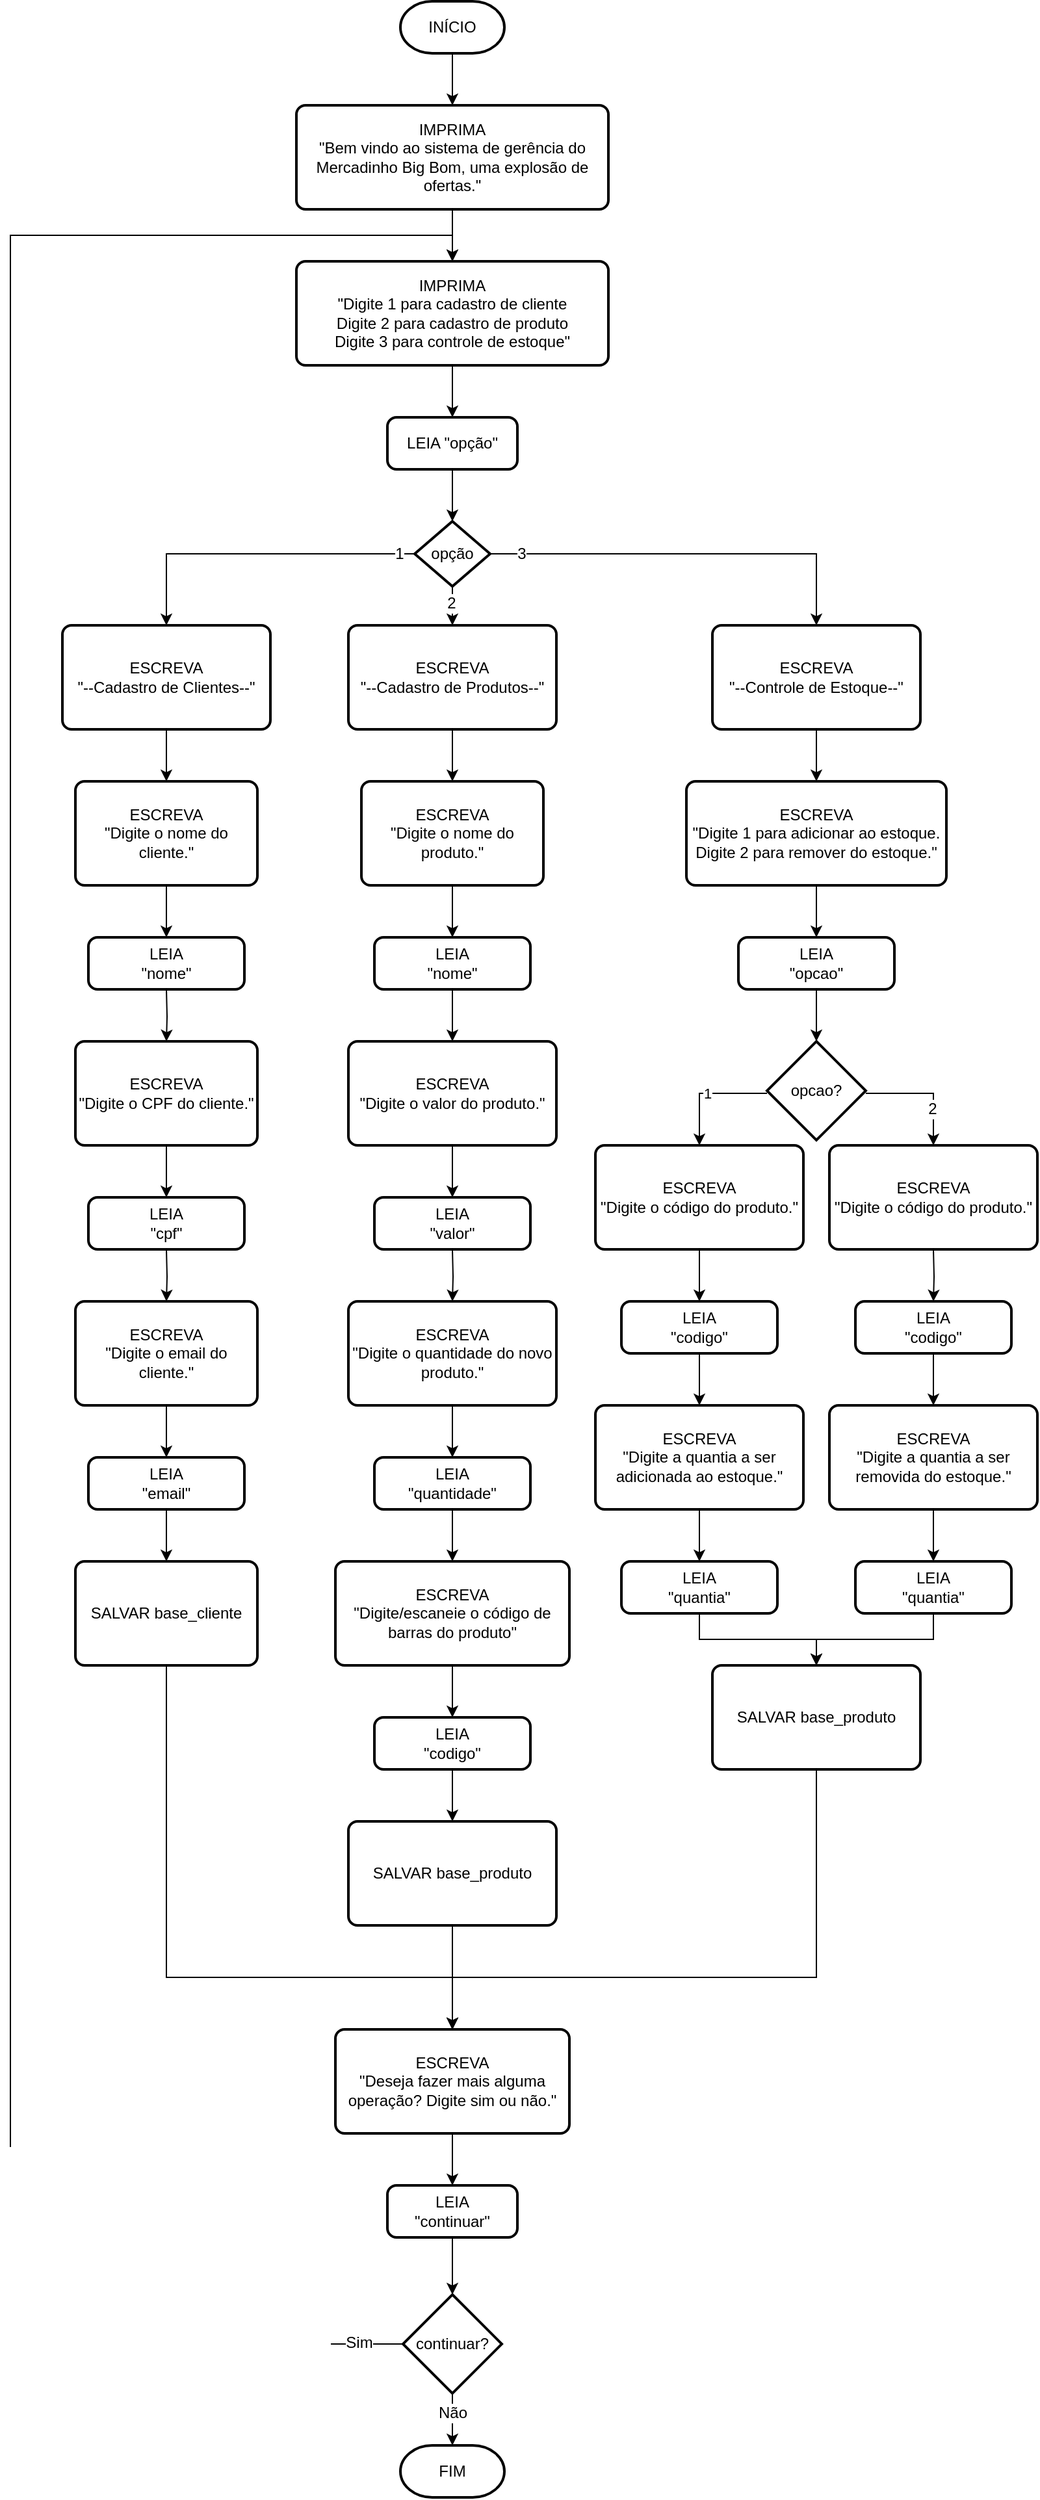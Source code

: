 <mxfile version="12.9.6" type="github"><diagram id="C5RBs43oDa-KdzZeNtuy" name="Page-1"><mxGraphModel dx="2031" dy="1151" grid="1" gridSize="10" guides="1" tooltips="1" connect="1" arrows="1" fold="1" page="1" pageScale="1" pageWidth="827" pageHeight="1169" background="#ffffff" math="0" shadow="0"><root><mxCell id="WIyWlLk6GJQsqaUBKTNV-0"/><mxCell id="WIyWlLk6GJQsqaUBKTNV-1" parent="WIyWlLk6GJQsqaUBKTNV-0"/><mxCell id="BVoDwXo_lcOtMgnXCkZF-5" style="edgeStyle=orthogonalEdgeStyle;rounded=0;orthogonalLoop=1;jettySize=auto;html=1;entryX=0.5;entryY=0;entryDx=0;entryDy=0;" edge="1" parent="WIyWlLk6GJQsqaUBKTNV-1" source="BVoDwXo_lcOtMgnXCkZF-3" target="BVoDwXo_lcOtMgnXCkZF-4"><mxGeometry relative="1" as="geometry"/></mxCell><mxCell id="BVoDwXo_lcOtMgnXCkZF-3" value="INÍCIO" style="strokeWidth=2;html=1;shape=mxgraph.flowchart.terminator;whiteSpace=wrap;" vertex="1" parent="WIyWlLk6GJQsqaUBKTNV-1"><mxGeometry x="320" y="1" width="80" height="40" as="geometry"/></mxCell><mxCell id="BVoDwXo_lcOtMgnXCkZF-7" style="edgeStyle=orthogonalEdgeStyle;rounded=0;orthogonalLoop=1;jettySize=auto;html=1;" edge="1" parent="WIyWlLk6GJQsqaUBKTNV-1" source="BVoDwXo_lcOtMgnXCkZF-4" target="BVoDwXo_lcOtMgnXCkZF-6"><mxGeometry relative="1" as="geometry"/></mxCell><mxCell id="BVoDwXo_lcOtMgnXCkZF-4" value="IMPRIMA&lt;br&gt;&quot;Bem vindo ao sistema de gerência do Mercadinho Big Bom, uma explosão de ofertas.&quot;&lt;br&gt;" style="rounded=1;whiteSpace=wrap;html=1;absoluteArcSize=1;arcSize=14;strokeWidth=2;" vertex="1" parent="WIyWlLk6GJQsqaUBKTNV-1"><mxGeometry x="240" y="81" width="240" height="80" as="geometry"/></mxCell><mxCell id="BVoDwXo_lcOtMgnXCkZF-12" style="edgeStyle=orthogonalEdgeStyle;rounded=0;orthogonalLoop=1;jettySize=auto;html=1;entryX=0.5;entryY=0;entryDx=0;entryDy=0;" edge="1" parent="WIyWlLk6GJQsqaUBKTNV-1" source="BVoDwXo_lcOtMgnXCkZF-6" target="BVoDwXo_lcOtMgnXCkZF-9"><mxGeometry relative="1" as="geometry"/></mxCell><mxCell id="BVoDwXo_lcOtMgnXCkZF-6" value="IMPRIMA&lt;br&gt;&quot;Digite 1 para cadastro de cliente&lt;br&gt;Digite 2 para cadastro de produto&lt;br&gt;Digite 3 para controle de estoque&quot;" style="rounded=1;whiteSpace=wrap;html=1;absoluteArcSize=1;arcSize=14;strokeWidth=2;" vertex="1" parent="WIyWlLk6GJQsqaUBKTNV-1"><mxGeometry x="240" y="201" width="240" height="80" as="geometry"/></mxCell><mxCell id="BVoDwXo_lcOtMgnXCkZF-13" style="edgeStyle=orthogonalEdgeStyle;rounded=0;orthogonalLoop=1;jettySize=auto;html=1;" edge="1" parent="WIyWlLk6GJQsqaUBKTNV-1" source="BVoDwXo_lcOtMgnXCkZF-9" target="BVoDwXo_lcOtMgnXCkZF-11"><mxGeometry relative="1" as="geometry"/></mxCell><mxCell id="BVoDwXo_lcOtMgnXCkZF-9" value="LEIA &quot;opção&quot;" style="rounded=1;whiteSpace=wrap;html=1;absoluteArcSize=1;arcSize=14;strokeWidth=2;" vertex="1" parent="WIyWlLk6GJQsqaUBKTNV-1"><mxGeometry x="310" y="321" width="100" height="40" as="geometry"/></mxCell><mxCell id="BVoDwXo_lcOtMgnXCkZF-18" style="edgeStyle=orthogonalEdgeStyle;rounded=0;orthogonalLoop=1;jettySize=auto;html=1;entryX=0.5;entryY=0;entryDx=0;entryDy=0;" edge="1" parent="WIyWlLk6GJQsqaUBKTNV-1" source="BVoDwXo_lcOtMgnXCkZF-11" target="BVoDwXo_lcOtMgnXCkZF-16"><mxGeometry relative="1" as="geometry"/></mxCell><mxCell id="BVoDwXo_lcOtMgnXCkZF-19" style="edgeStyle=orthogonalEdgeStyle;rounded=0;orthogonalLoop=1;jettySize=auto;html=1;entryX=0.5;entryY=0;entryDx=0;entryDy=0;" edge="1" parent="WIyWlLk6GJQsqaUBKTNV-1" source="BVoDwXo_lcOtMgnXCkZF-11" target="BVoDwXo_lcOtMgnXCkZF-15"><mxGeometry relative="1" as="geometry"><Array as="points"><mxPoint x="140" y="426"/></Array></mxGeometry></mxCell><mxCell id="BVoDwXo_lcOtMgnXCkZF-20" style="edgeStyle=orthogonalEdgeStyle;rounded=0;orthogonalLoop=1;jettySize=auto;html=1;entryX=0.5;entryY=0;entryDx=0;entryDy=0;" edge="1" parent="WIyWlLk6GJQsqaUBKTNV-1" source="BVoDwXo_lcOtMgnXCkZF-11" target="BVoDwXo_lcOtMgnXCkZF-17"><mxGeometry relative="1" as="geometry"/></mxCell><mxCell id="BVoDwXo_lcOtMgnXCkZF-23" value="3" style="text;html=1;align=center;verticalAlign=middle;resizable=0;points=[];labelBackgroundColor=#ffffff;" vertex="1" connectable="0" parent="BVoDwXo_lcOtMgnXCkZF-20"><mxGeometry x="-0.577" relative="1" as="geometry"><mxPoint x="-41" as="offset"/></mxGeometry></mxCell><mxCell id="BVoDwXo_lcOtMgnXCkZF-11" value="opção" style="strokeWidth=2;html=1;shape=mxgraph.flowchart.decision;whiteSpace=wrap;" vertex="1" parent="WIyWlLk6GJQsqaUBKTNV-1"><mxGeometry x="331" y="401" width="58" height="50" as="geometry"/></mxCell><mxCell id="BVoDwXo_lcOtMgnXCkZF-27" style="edgeStyle=orthogonalEdgeStyle;rounded=0;orthogonalLoop=1;jettySize=auto;html=1;entryX=0.5;entryY=0;entryDx=0;entryDy=0;" edge="1" parent="WIyWlLk6GJQsqaUBKTNV-1" source="BVoDwXo_lcOtMgnXCkZF-15" target="BVoDwXo_lcOtMgnXCkZF-26"><mxGeometry relative="1" as="geometry"/></mxCell><mxCell id="BVoDwXo_lcOtMgnXCkZF-15" value="ESCREVA&lt;br&gt;&quot;--Cadastro de Clientes--&quot;" style="rounded=1;whiteSpace=wrap;html=1;absoluteArcSize=1;arcSize=14;strokeWidth=2;" vertex="1" parent="WIyWlLk6GJQsqaUBKTNV-1"><mxGeometry x="60" y="481" width="160" height="80" as="geometry"/></mxCell><mxCell id="BVoDwXo_lcOtMgnXCkZF-61" style="edgeStyle=orthogonalEdgeStyle;rounded=0;orthogonalLoop=1;jettySize=auto;html=1;" edge="1" parent="WIyWlLk6GJQsqaUBKTNV-1" source="BVoDwXo_lcOtMgnXCkZF-16" target="BVoDwXo_lcOtMgnXCkZF-60"><mxGeometry relative="1" as="geometry"/></mxCell><mxCell id="BVoDwXo_lcOtMgnXCkZF-16" value="ESCREVA&lt;br&gt;&quot;--Cadastro de Produtos--&quot;" style="rounded=1;whiteSpace=wrap;html=1;absoluteArcSize=1;arcSize=14;strokeWidth=2;" vertex="1" parent="WIyWlLk6GJQsqaUBKTNV-1"><mxGeometry x="280" y="481" width="160" height="80" as="geometry"/></mxCell><mxCell id="BVoDwXo_lcOtMgnXCkZF-83" style="edgeStyle=orthogonalEdgeStyle;rounded=0;orthogonalLoop=1;jettySize=auto;html=1;entryX=0.5;entryY=0;entryDx=0;entryDy=0;" edge="1" parent="WIyWlLk6GJQsqaUBKTNV-1" source="BVoDwXo_lcOtMgnXCkZF-17" target="BVoDwXo_lcOtMgnXCkZF-82"><mxGeometry relative="1" as="geometry"/></mxCell><mxCell id="BVoDwXo_lcOtMgnXCkZF-17" value="ESCREVA&lt;br&gt;&quot;--Controle de Estoque--&quot;" style="rounded=1;whiteSpace=wrap;html=1;absoluteArcSize=1;arcSize=14;strokeWidth=2;" vertex="1" parent="WIyWlLk6GJQsqaUBKTNV-1"><mxGeometry x="560" y="481" width="160" height="80" as="geometry"/></mxCell><mxCell id="BVoDwXo_lcOtMgnXCkZF-24" value="2" style="text;html=1;align=center;verticalAlign=middle;resizable=0;points=[];labelBackgroundColor=#ffffff;" vertex="1" connectable="0" parent="WIyWlLk6GJQsqaUBKTNV-1"><mxGeometry x="451.5" y="441" as="geometry"><mxPoint x="-92.41" y="23" as="offset"/></mxGeometry></mxCell><mxCell id="BVoDwXo_lcOtMgnXCkZF-25" value="1" style="text;html=1;align=center;verticalAlign=middle;resizable=0;points=[];labelBackgroundColor=#ffffff;" vertex="1" connectable="0" parent="WIyWlLk6GJQsqaUBKTNV-1"><mxGeometry x="360" y="426" as="geometry"><mxPoint x="-41" as="offset"/></mxGeometry></mxCell><mxCell id="BVoDwXo_lcOtMgnXCkZF-29" style="edgeStyle=orthogonalEdgeStyle;rounded=0;orthogonalLoop=1;jettySize=auto;html=1;entryX=0.5;entryY=0;entryDx=0;entryDy=0;" edge="1" parent="WIyWlLk6GJQsqaUBKTNV-1" source="BVoDwXo_lcOtMgnXCkZF-26" target="BVoDwXo_lcOtMgnXCkZF-28"><mxGeometry relative="1" as="geometry"/></mxCell><mxCell id="BVoDwXo_lcOtMgnXCkZF-26" value="ESCREVA&lt;br&gt;&quot;Digite o nome do cliente.&quot;" style="rounded=1;whiteSpace=wrap;html=1;absoluteArcSize=1;arcSize=14;strokeWidth=2;" vertex="1" parent="WIyWlLk6GJQsqaUBKTNV-1"><mxGeometry x="70" y="601" width="140" height="80" as="geometry"/></mxCell><mxCell id="BVoDwXo_lcOtMgnXCkZF-28" value="LEIA&lt;br&gt;&quot;nome&quot;" style="rounded=1;whiteSpace=wrap;html=1;absoluteArcSize=1;arcSize=14;strokeWidth=2;" vertex="1" parent="WIyWlLk6GJQsqaUBKTNV-1"><mxGeometry x="80" y="721" width="120" height="40" as="geometry"/></mxCell><mxCell id="BVoDwXo_lcOtMgnXCkZF-37" style="edgeStyle=orthogonalEdgeStyle;rounded=0;orthogonalLoop=1;jettySize=auto;html=1;entryX=0.5;entryY=0;entryDx=0;entryDy=0;" edge="1" parent="WIyWlLk6GJQsqaUBKTNV-1" target="BVoDwXo_lcOtMgnXCkZF-39"><mxGeometry relative="1" as="geometry"><mxPoint x="140" y="761" as="sourcePoint"/></mxGeometry></mxCell><mxCell id="BVoDwXo_lcOtMgnXCkZF-38" style="edgeStyle=orthogonalEdgeStyle;rounded=0;orthogonalLoop=1;jettySize=auto;html=1;entryX=0.5;entryY=0;entryDx=0;entryDy=0;" edge="1" parent="WIyWlLk6GJQsqaUBKTNV-1" source="BVoDwXo_lcOtMgnXCkZF-39" target="BVoDwXo_lcOtMgnXCkZF-40"><mxGeometry relative="1" as="geometry"/></mxCell><mxCell id="BVoDwXo_lcOtMgnXCkZF-39" value="ESCREVA&lt;br&gt;&quot;Digite o CPF do cliente.&quot;" style="rounded=1;whiteSpace=wrap;html=1;absoluteArcSize=1;arcSize=14;strokeWidth=2;" vertex="1" parent="WIyWlLk6GJQsqaUBKTNV-1"><mxGeometry x="70" y="801" width="140" height="80" as="geometry"/></mxCell><mxCell id="BVoDwXo_lcOtMgnXCkZF-40" value="LEIA&lt;br&gt;&quot;cpf&quot;" style="rounded=1;whiteSpace=wrap;html=1;absoluteArcSize=1;arcSize=14;strokeWidth=2;" vertex="1" parent="WIyWlLk6GJQsqaUBKTNV-1"><mxGeometry x="80" y="921" width="120" height="40" as="geometry"/></mxCell><mxCell id="BVoDwXo_lcOtMgnXCkZF-41" style="edgeStyle=orthogonalEdgeStyle;rounded=0;orthogonalLoop=1;jettySize=auto;html=1;entryX=0.5;entryY=0;entryDx=0;entryDy=0;" edge="1" parent="WIyWlLk6GJQsqaUBKTNV-1" target="BVoDwXo_lcOtMgnXCkZF-43"><mxGeometry relative="1" as="geometry"><mxPoint x="140" y="961" as="sourcePoint"/></mxGeometry></mxCell><mxCell id="BVoDwXo_lcOtMgnXCkZF-42" style="edgeStyle=orthogonalEdgeStyle;rounded=0;orthogonalLoop=1;jettySize=auto;html=1;entryX=0.5;entryY=0;entryDx=0;entryDy=0;" edge="1" parent="WIyWlLk6GJQsqaUBKTNV-1" source="BVoDwXo_lcOtMgnXCkZF-43" target="BVoDwXo_lcOtMgnXCkZF-44"><mxGeometry relative="1" as="geometry"/></mxCell><mxCell id="BVoDwXo_lcOtMgnXCkZF-43" value="ESCREVA&lt;br&gt;&quot;Digite o email do cliente.&quot;" style="rounded=1;whiteSpace=wrap;html=1;absoluteArcSize=1;arcSize=14;strokeWidth=2;" vertex="1" parent="WIyWlLk6GJQsqaUBKTNV-1"><mxGeometry x="70" y="1001" width="140" height="80" as="geometry"/></mxCell><mxCell id="BVoDwXo_lcOtMgnXCkZF-58" style="edgeStyle=orthogonalEdgeStyle;rounded=0;orthogonalLoop=1;jettySize=auto;html=1;entryX=0.5;entryY=0;entryDx=0;entryDy=0;exitX=0.5;exitY=1;exitDx=0;exitDy=0;" edge="1" parent="WIyWlLk6GJQsqaUBKTNV-1" source="BVoDwXo_lcOtMgnXCkZF-116" target="BVoDwXo_lcOtMgnXCkZF-47"><mxGeometry relative="1" as="geometry"><mxPoint x="140" y="1371" as="sourcePoint"/><Array as="points"><mxPoint x="140" y="1521"/><mxPoint x="360" y="1521"/></Array></mxGeometry></mxCell><mxCell id="BVoDwXo_lcOtMgnXCkZF-117" style="edgeStyle=orthogonalEdgeStyle;rounded=0;orthogonalLoop=1;jettySize=auto;html=1;entryX=0.5;entryY=0;entryDx=0;entryDy=0;" edge="1" parent="WIyWlLk6GJQsqaUBKTNV-1" source="BVoDwXo_lcOtMgnXCkZF-44" target="BVoDwXo_lcOtMgnXCkZF-116"><mxGeometry relative="1" as="geometry"/></mxCell><mxCell id="BVoDwXo_lcOtMgnXCkZF-44" value="LEIA&lt;br&gt;&quot;email&quot;" style="rounded=1;whiteSpace=wrap;html=1;absoluteArcSize=1;arcSize=14;strokeWidth=2;" vertex="1" parent="WIyWlLk6GJQsqaUBKTNV-1"><mxGeometry x="80" y="1121" width="120" height="40" as="geometry"/></mxCell><mxCell id="BVoDwXo_lcOtMgnXCkZF-50" style="edgeStyle=orthogonalEdgeStyle;rounded=0;orthogonalLoop=1;jettySize=auto;html=1;entryX=0.5;entryY=0;entryDx=0;entryDy=0;" edge="1" parent="WIyWlLk6GJQsqaUBKTNV-1" source="BVoDwXo_lcOtMgnXCkZF-47" target="BVoDwXo_lcOtMgnXCkZF-49"><mxGeometry relative="1" as="geometry"/></mxCell><mxCell id="BVoDwXo_lcOtMgnXCkZF-47" value="ESCREVA&lt;br&gt;&quot;Deseja fazer mais alguma operação? Digite sim ou não.&quot;" style="rounded=1;whiteSpace=wrap;html=1;absoluteArcSize=1;arcSize=14;strokeWidth=2;" vertex="1" parent="WIyWlLk6GJQsqaUBKTNV-1"><mxGeometry x="270" y="1561" width="180" height="80" as="geometry"/></mxCell><mxCell id="BVoDwXo_lcOtMgnXCkZF-52" style="edgeStyle=orthogonalEdgeStyle;rounded=0;orthogonalLoop=1;jettySize=auto;html=1;" edge="1" parent="WIyWlLk6GJQsqaUBKTNV-1" source="BVoDwXo_lcOtMgnXCkZF-49" target="BVoDwXo_lcOtMgnXCkZF-51"><mxGeometry relative="1" as="geometry"/></mxCell><mxCell id="BVoDwXo_lcOtMgnXCkZF-49" value="LEIA&lt;br&gt;&quot;continuar&quot;" style="rounded=1;whiteSpace=wrap;html=1;absoluteArcSize=1;arcSize=14;strokeWidth=2;" vertex="1" parent="WIyWlLk6GJQsqaUBKTNV-1"><mxGeometry x="310" y="1681" width="100" height="40" as="geometry"/></mxCell><mxCell id="BVoDwXo_lcOtMgnXCkZF-54" style="edgeStyle=orthogonalEdgeStyle;rounded=0;orthogonalLoop=1;jettySize=auto;html=1;entryX=0.5;entryY=0;entryDx=0;entryDy=0;entryPerimeter=0;" edge="1" parent="WIyWlLk6GJQsqaUBKTNV-1" source="BVoDwXo_lcOtMgnXCkZF-51" target="BVoDwXo_lcOtMgnXCkZF-53"><mxGeometry relative="1" as="geometry"/></mxCell><mxCell id="BVoDwXo_lcOtMgnXCkZF-55" value="Não" style="text;html=1;align=center;verticalAlign=middle;resizable=0;points=[];labelBackgroundColor=#ffffff;" vertex="1" connectable="0" parent="BVoDwXo_lcOtMgnXCkZF-54"><mxGeometry x="-0.26" y="2" relative="1" as="geometry"><mxPoint x="-2" as="offset"/></mxGeometry></mxCell><mxCell id="BVoDwXo_lcOtMgnXCkZF-56" style="edgeStyle=orthogonalEdgeStyle;rounded=0;orthogonalLoop=1;jettySize=auto;html=1;entryX=0.5;entryY=0;entryDx=0;entryDy=0;" edge="1" parent="WIyWlLk6GJQsqaUBKTNV-1" source="BVoDwXo_lcOtMgnXCkZF-51" target="BVoDwXo_lcOtMgnXCkZF-6"><mxGeometry relative="1" as="geometry"><Array as="points"><mxPoint x="20" y="1803"/><mxPoint x="20" y="181"/><mxPoint x="360" y="181"/></Array></mxGeometry></mxCell><mxCell id="BVoDwXo_lcOtMgnXCkZF-57" value="Sim" style="text;html=1;align=center;verticalAlign=middle;resizable=0;points=[];labelBackgroundColor=#ffffff;" vertex="1" connectable="0" parent="BVoDwXo_lcOtMgnXCkZF-56"><mxGeometry x="-0.97" y="-1" relative="1" as="geometry"><mxPoint as="offset"/></mxGeometry></mxCell><mxCell id="BVoDwXo_lcOtMgnXCkZF-51" value="continuar?" style="strokeWidth=2;html=1;shape=mxgraph.flowchart.decision;whiteSpace=wrap;" vertex="1" parent="WIyWlLk6GJQsqaUBKTNV-1"><mxGeometry x="322" y="1765" width="76" height="76" as="geometry"/></mxCell><mxCell id="BVoDwXo_lcOtMgnXCkZF-53" value="FIM" style="strokeWidth=2;html=1;shape=mxgraph.flowchart.terminator;whiteSpace=wrap;" vertex="1" parent="WIyWlLk6GJQsqaUBKTNV-1"><mxGeometry x="320" y="1881" width="80" height="40" as="geometry"/></mxCell><mxCell id="BVoDwXo_lcOtMgnXCkZF-63" style="edgeStyle=orthogonalEdgeStyle;rounded=0;orthogonalLoop=1;jettySize=auto;html=1;entryX=0.5;entryY=0;entryDx=0;entryDy=0;" edge="1" parent="WIyWlLk6GJQsqaUBKTNV-1" source="BVoDwXo_lcOtMgnXCkZF-60" target="BVoDwXo_lcOtMgnXCkZF-62"><mxGeometry relative="1" as="geometry"/></mxCell><mxCell id="BVoDwXo_lcOtMgnXCkZF-60" value="ESCREVA&lt;br&gt;&quot;Digite o nome do produto.&quot;" style="rounded=1;whiteSpace=wrap;html=1;absoluteArcSize=1;arcSize=14;strokeWidth=2;" vertex="1" parent="WIyWlLk6GJQsqaUBKTNV-1"><mxGeometry x="290" y="601" width="140" height="80" as="geometry"/></mxCell><mxCell id="BVoDwXo_lcOtMgnXCkZF-67" style="edgeStyle=orthogonalEdgeStyle;rounded=0;orthogonalLoop=1;jettySize=auto;html=1;entryX=0.5;entryY=0;entryDx=0;entryDy=0;" edge="1" parent="WIyWlLk6GJQsqaUBKTNV-1" source="BVoDwXo_lcOtMgnXCkZF-62" target="BVoDwXo_lcOtMgnXCkZF-65"><mxGeometry relative="1" as="geometry"/></mxCell><mxCell id="BVoDwXo_lcOtMgnXCkZF-62" value="LEIA&lt;br&gt;&quot;nome&quot;" style="rounded=1;whiteSpace=wrap;html=1;absoluteArcSize=1;arcSize=14;strokeWidth=2;" vertex="1" parent="WIyWlLk6GJQsqaUBKTNV-1"><mxGeometry x="300" y="721" width="120" height="40" as="geometry"/></mxCell><mxCell id="BVoDwXo_lcOtMgnXCkZF-64" style="edgeStyle=orthogonalEdgeStyle;rounded=0;orthogonalLoop=1;jettySize=auto;html=1;entryX=0.5;entryY=0;entryDx=0;entryDy=0;" edge="1" parent="WIyWlLk6GJQsqaUBKTNV-1" source="BVoDwXo_lcOtMgnXCkZF-65" target="BVoDwXo_lcOtMgnXCkZF-66"><mxGeometry relative="1" as="geometry"/></mxCell><mxCell id="BVoDwXo_lcOtMgnXCkZF-65" value="ESCREVA&lt;br&gt;&quot;Digite o valor do produto.&quot;" style="rounded=1;whiteSpace=wrap;html=1;absoluteArcSize=1;arcSize=14;strokeWidth=2;" vertex="1" parent="WIyWlLk6GJQsqaUBKTNV-1"><mxGeometry x="280" y="801" width="160" height="80" as="geometry"/></mxCell><mxCell id="BVoDwXo_lcOtMgnXCkZF-66" value="LEIA&lt;br&gt;&quot;valor&quot;" style="rounded=1;whiteSpace=wrap;html=1;absoluteArcSize=1;arcSize=14;strokeWidth=2;" vertex="1" parent="WIyWlLk6GJQsqaUBKTNV-1"><mxGeometry x="300" y="921" width="120" height="40" as="geometry"/></mxCell><mxCell id="BVoDwXo_lcOtMgnXCkZF-68" style="edgeStyle=orthogonalEdgeStyle;rounded=0;orthogonalLoop=1;jettySize=auto;html=1;entryX=0.5;entryY=0;entryDx=0;entryDy=0;" edge="1" parent="WIyWlLk6GJQsqaUBKTNV-1" target="BVoDwXo_lcOtMgnXCkZF-70"><mxGeometry relative="1" as="geometry"><mxPoint x="360" y="961" as="sourcePoint"/></mxGeometry></mxCell><mxCell id="BVoDwXo_lcOtMgnXCkZF-69" style="edgeStyle=orthogonalEdgeStyle;rounded=0;orthogonalLoop=1;jettySize=auto;html=1;entryX=0.5;entryY=0;entryDx=0;entryDy=0;" edge="1" parent="WIyWlLk6GJQsqaUBKTNV-1" source="BVoDwXo_lcOtMgnXCkZF-70" target="BVoDwXo_lcOtMgnXCkZF-71"><mxGeometry relative="1" as="geometry"/></mxCell><mxCell id="BVoDwXo_lcOtMgnXCkZF-70" value="ESCREVA&lt;br&gt;&quot;Digite o quantidade do novo produto.&quot;" style="rounded=1;whiteSpace=wrap;html=1;absoluteArcSize=1;arcSize=14;strokeWidth=2;" vertex="1" parent="WIyWlLk6GJQsqaUBKTNV-1"><mxGeometry x="280" y="1001" width="160" height="80" as="geometry"/></mxCell><mxCell id="BVoDwXo_lcOtMgnXCkZF-75" style="edgeStyle=orthogonalEdgeStyle;rounded=0;orthogonalLoop=1;jettySize=auto;html=1;" edge="1" parent="WIyWlLk6GJQsqaUBKTNV-1" source="BVoDwXo_lcOtMgnXCkZF-71" target="BVoDwXo_lcOtMgnXCkZF-74"><mxGeometry relative="1" as="geometry"/></mxCell><mxCell id="BVoDwXo_lcOtMgnXCkZF-71" value="LEIA&lt;br&gt;&quot;quantidade&quot;" style="rounded=1;whiteSpace=wrap;html=1;absoluteArcSize=1;arcSize=14;strokeWidth=2;" vertex="1" parent="WIyWlLk6GJQsqaUBKTNV-1"><mxGeometry x="300" y="1121" width="120" height="40" as="geometry"/></mxCell><mxCell id="BVoDwXo_lcOtMgnXCkZF-79" style="edgeStyle=orthogonalEdgeStyle;rounded=0;orthogonalLoop=1;jettySize=auto;html=1;entryX=0.5;entryY=0;entryDx=0;entryDy=0;" edge="1" parent="WIyWlLk6GJQsqaUBKTNV-1" source="BVoDwXo_lcOtMgnXCkZF-74"><mxGeometry relative="1" as="geometry"><mxPoint x="360" y="1321" as="targetPoint"/></mxGeometry></mxCell><mxCell id="BVoDwXo_lcOtMgnXCkZF-74" value="ESCREVA&lt;br&gt;&quot;Digite/escaneie o código de barras do produto&quot;" style="rounded=1;whiteSpace=wrap;html=1;absoluteArcSize=1;arcSize=14;strokeWidth=2;" vertex="1" parent="WIyWlLk6GJQsqaUBKTNV-1"><mxGeometry x="270" y="1201" width="180" height="80" as="geometry"/></mxCell><mxCell id="BVoDwXo_lcOtMgnXCkZF-119" style="edgeStyle=orthogonalEdgeStyle;rounded=0;orthogonalLoop=1;jettySize=auto;html=1;entryX=0.5;entryY=0;entryDx=0;entryDy=0;" edge="1" parent="WIyWlLk6GJQsqaUBKTNV-1" source="BVoDwXo_lcOtMgnXCkZF-76" target="BVoDwXo_lcOtMgnXCkZF-118"><mxGeometry relative="1" as="geometry"/></mxCell><mxCell id="BVoDwXo_lcOtMgnXCkZF-76" value="LEIA&lt;br&gt;&quot;codigo&quot;" style="rounded=1;whiteSpace=wrap;html=1;absoluteArcSize=1;arcSize=14;strokeWidth=2;" vertex="1" parent="WIyWlLk6GJQsqaUBKTNV-1"><mxGeometry x="300" y="1321" width="120" height="40" as="geometry"/></mxCell><mxCell id="BVoDwXo_lcOtMgnXCkZF-85" style="edgeStyle=orthogonalEdgeStyle;rounded=0;orthogonalLoop=1;jettySize=auto;html=1;" edge="1" parent="WIyWlLk6GJQsqaUBKTNV-1" source="BVoDwXo_lcOtMgnXCkZF-82" target="BVoDwXo_lcOtMgnXCkZF-84"><mxGeometry relative="1" as="geometry"/></mxCell><mxCell id="BVoDwXo_lcOtMgnXCkZF-82" value="ESCREVA&lt;br&gt;&quot;Digite 1 para adicionar ao estoque.&lt;br&gt;Digite 2 para remover do estoque.&quot;" style="rounded=1;whiteSpace=wrap;html=1;absoluteArcSize=1;arcSize=14;strokeWidth=2;" vertex="1" parent="WIyWlLk6GJQsqaUBKTNV-1"><mxGeometry x="540" y="601" width="200" height="80" as="geometry"/></mxCell><mxCell id="BVoDwXo_lcOtMgnXCkZF-89" style="edgeStyle=orthogonalEdgeStyle;rounded=0;orthogonalLoop=1;jettySize=auto;html=1;entryX=0.5;entryY=0;entryDx=0;entryDy=0;entryPerimeter=0;" edge="1" parent="WIyWlLk6GJQsqaUBKTNV-1" source="BVoDwXo_lcOtMgnXCkZF-84" target="BVoDwXo_lcOtMgnXCkZF-88"><mxGeometry relative="1" as="geometry"/></mxCell><mxCell id="BVoDwXo_lcOtMgnXCkZF-84" value="LEIA&lt;br&gt;&quot;opcao&quot;" style="rounded=1;whiteSpace=wrap;html=1;absoluteArcSize=1;arcSize=14;strokeWidth=2;" vertex="1" parent="WIyWlLk6GJQsqaUBKTNV-1"><mxGeometry x="580" y="721" width="120" height="40" as="geometry"/></mxCell><mxCell id="BVoDwXo_lcOtMgnXCkZF-91" value="1" style="edgeStyle=orthogonalEdgeStyle;rounded=0;orthogonalLoop=1;jettySize=auto;html=1;entryX=0.5;entryY=0;entryDx=0;entryDy=0;" edge="1" parent="WIyWlLk6GJQsqaUBKTNV-1" source="BVoDwXo_lcOtMgnXCkZF-88" target="BVoDwXo_lcOtMgnXCkZF-90"><mxGeometry relative="1" as="geometry"><Array as="points"><mxPoint x="550" y="841"/></Array></mxGeometry></mxCell><mxCell id="BVoDwXo_lcOtMgnXCkZF-93" style="edgeStyle=orthogonalEdgeStyle;rounded=0;orthogonalLoop=1;jettySize=auto;html=1;entryX=0.5;entryY=0;entryDx=0;entryDy=0;" edge="1" parent="WIyWlLk6GJQsqaUBKTNV-1" source="BVoDwXo_lcOtMgnXCkZF-88" target="BVoDwXo_lcOtMgnXCkZF-92"><mxGeometry relative="1" as="geometry"><Array as="points"><mxPoint x="640" y="841"/><mxPoint x="720" y="841"/></Array></mxGeometry></mxCell><mxCell id="BVoDwXo_lcOtMgnXCkZF-94" value="2" style="text;html=1;align=center;verticalAlign=middle;resizable=0;points=[];labelBackgroundColor=#ffffff;" vertex="1" connectable="0" parent="BVoDwXo_lcOtMgnXCkZF-93"><mxGeometry x="0.38" y="-1" relative="1" as="geometry"><mxPoint as="offset"/></mxGeometry></mxCell><mxCell id="BVoDwXo_lcOtMgnXCkZF-88" value="opcao?" style="strokeWidth=2;html=1;shape=mxgraph.flowchart.decision;whiteSpace=wrap;" vertex="1" parent="WIyWlLk6GJQsqaUBKTNV-1"><mxGeometry x="602" y="801" width="76" height="76" as="geometry"/></mxCell><mxCell id="BVoDwXo_lcOtMgnXCkZF-98" style="edgeStyle=orthogonalEdgeStyle;rounded=0;orthogonalLoop=1;jettySize=auto;html=1;entryX=0.5;entryY=0;entryDx=0;entryDy=0;" edge="1" parent="WIyWlLk6GJQsqaUBKTNV-1" source="BVoDwXo_lcOtMgnXCkZF-90" target="BVoDwXo_lcOtMgnXCkZF-97"><mxGeometry relative="1" as="geometry"/></mxCell><mxCell id="BVoDwXo_lcOtMgnXCkZF-90" value="ESCREVA&lt;br&gt;&quot;Digite o código do produto.&quot;" style="rounded=1;whiteSpace=wrap;html=1;absoluteArcSize=1;arcSize=14;strokeWidth=2;" vertex="1" parent="WIyWlLk6GJQsqaUBKTNV-1"><mxGeometry x="470" y="881" width="160" height="80" as="geometry"/></mxCell><mxCell id="BVoDwXo_lcOtMgnXCkZF-92" value="ESCREVA&lt;br&gt;&quot;Digite o código do produto.&quot;" style="rounded=1;whiteSpace=wrap;html=1;absoluteArcSize=1;arcSize=14;strokeWidth=2;" vertex="1" parent="WIyWlLk6GJQsqaUBKTNV-1"><mxGeometry x="650" y="881" width="160" height="80" as="geometry"/></mxCell><mxCell id="BVoDwXo_lcOtMgnXCkZF-104" style="edgeStyle=orthogonalEdgeStyle;rounded=0;orthogonalLoop=1;jettySize=auto;html=1;" edge="1" parent="WIyWlLk6GJQsqaUBKTNV-1" source="BVoDwXo_lcOtMgnXCkZF-97" target="BVoDwXo_lcOtMgnXCkZF-103"><mxGeometry relative="1" as="geometry"/></mxCell><mxCell id="BVoDwXo_lcOtMgnXCkZF-97" value="LEIA&lt;br&gt;&quot;codigo&quot;" style="rounded=1;whiteSpace=wrap;html=1;absoluteArcSize=1;arcSize=14;strokeWidth=2;" vertex="1" parent="WIyWlLk6GJQsqaUBKTNV-1"><mxGeometry x="490" y="1001" width="120" height="40" as="geometry"/></mxCell><mxCell id="BVoDwXo_lcOtMgnXCkZF-101" style="edgeStyle=orthogonalEdgeStyle;rounded=0;orthogonalLoop=1;jettySize=auto;html=1;entryX=0.5;entryY=0;entryDx=0;entryDy=0;" edge="1" parent="WIyWlLk6GJQsqaUBKTNV-1" target="BVoDwXo_lcOtMgnXCkZF-102"><mxGeometry relative="1" as="geometry"><mxPoint x="730" y="961" as="sourcePoint"/></mxGeometry></mxCell><mxCell id="BVoDwXo_lcOtMgnXCkZF-106" style="edgeStyle=orthogonalEdgeStyle;rounded=0;orthogonalLoop=1;jettySize=auto;html=1;entryX=0.5;entryY=0;entryDx=0;entryDy=0;" edge="1" parent="WIyWlLk6GJQsqaUBKTNV-1" source="BVoDwXo_lcOtMgnXCkZF-102" target="BVoDwXo_lcOtMgnXCkZF-105"><mxGeometry relative="1" as="geometry"/></mxCell><mxCell id="BVoDwXo_lcOtMgnXCkZF-102" value="LEIA&lt;br&gt;&quot;codigo&quot;" style="rounded=1;whiteSpace=wrap;html=1;absoluteArcSize=1;arcSize=14;strokeWidth=2;" vertex="1" parent="WIyWlLk6GJQsqaUBKTNV-1"><mxGeometry x="670" y="1001" width="120" height="40" as="geometry"/></mxCell><mxCell id="BVoDwXo_lcOtMgnXCkZF-108" style="edgeStyle=orthogonalEdgeStyle;rounded=0;orthogonalLoop=1;jettySize=auto;html=1;entryX=0.5;entryY=0;entryDx=0;entryDy=0;" edge="1" parent="WIyWlLk6GJQsqaUBKTNV-1" source="BVoDwXo_lcOtMgnXCkZF-103" target="BVoDwXo_lcOtMgnXCkZF-107"><mxGeometry relative="1" as="geometry"/></mxCell><mxCell id="BVoDwXo_lcOtMgnXCkZF-103" value="ESCREVA&lt;br&gt;&quot;Digite a quantia a ser adicionada&amp;nbsp;ao estoque.&quot;" style="rounded=1;whiteSpace=wrap;html=1;absoluteArcSize=1;arcSize=14;strokeWidth=2;" vertex="1" parent="WIyWlLk6GJQsqaUBKTNV-1"><mxGeometry x="470" y="1081" width="160" height="80" as="geometry"/></mxCell><mxCell id="BVoDwXo_lcOtMgnXCkZF-110" style="edgeStyle=orthogonalEdgeStyle;rounded=0;orthogonalLoop=1;jettySize=auto;html=1;entryX=0.5;entryY=0;entryDx=0;entryDy=0;" edge="1" parent="WIyWlLk6GJQsqaUBKTNV-1" source="BVoDwXo_lcOtMgnXCkZF-105" target="BVoDwXo_lcOtMgnXCkZF-109"><mxGeometry relative="1" as="geometry"/></mxCell><mxCell id="BVoDwXo_lcOtMgnXCkZF-105" value="ESCREVA&lt;br&gt;&quot;Digite a quantia a ser removida do estoque.&quot;" style="rounded=1;whiteSpace=wrap;html=1;absoluteArcSize=1;arcSize=14;strokeWidth=2;" vertex="1" parent="WIyWlLk6GJQsqaUBKTNV-1"><mxGeometry x="650" y="1081" width="160" height="80" as="geometry"/></mxCell><mxCell id="BVoDwXo_lcOtMgnXCkZF-124" style="edgeStyle=orthogonalEdgeStyle;rounded=0;orthogonalLoop=1;jettySize=auto;html=1;" edge="1" parent="WIyWlLk6GJQsqaUBKTNV-1" source="BVoDwXo_lcOtMgnXCkZF-107" target="BVoDwXo_lcOtMgnXCkZF-123"><mxGeometry relative="1" as="geometry"/></mxCell><mxCell id="BVoDwXo_lcOtMgnXCkZF-107" value="LEIA&lt;br&gt;&quot;quantia&quot;" style="rounded=1;whiteSpace=wrap;html=1;absoluteArcSize=1;arcSize=14;strokeWidth=2;" vertex="1" parent="WIyWlLk6GJQsqaUBKTNV-1"><mxGeometry x="490" y="1201" width="120" height="40" as="geometry"/></mxCell><mxCell id="BVoDwXo_lcOtMgnXCkZF-125" style="edgeStyle=orthogonalEdgeStyle;rounded=0;orthogonalLoop=1;jettySize=auto;html=1;" edge="1" parent="WIyWlLk6GJQsqaUBKTNV-1" source="BVoDwXo_lcOtMgnXCkZF-109" target="BVoDwXo_lcOtMgnXCkZF-123"><mxGeometry relative="1" as="geometry"/></mxCell><mxCell id="BVoDwXo_lcOtMgnXCkZF-109" value="LEIA&lt;br&gt;&quot;quantia&quot;" style="rounded=1;whiteSpace=wrap;html=1;absoluteArcSize=1;arcSize=14;strokeWidth=2;" vertex="1" parent="WIyWlLk6GJQsqaUBKTNV-1"><mxGeometry x="670" y="1201" width="120" height="40" as="geometry"/></mxCell><mxCell id="BVoDwXo_lcOtMgnXCkZF-116" value="SALVAR base_cliente" style="rounded=1;whiteSpace=wrap;html=1;absoluteArcSize=1;arcSize=14;strokeWidth=2;" vertex="1" parent="WIyWlLk6GJQsqaUBKTNV-1"><mxGeometry x="70" y="1201" width="140" height="80" as="geometry"/></mxCell><mxCell id="BVoDwXo_lcOtMgnXCkZF-122" style="edgeStyle=orthogonalEdgeStyle;rounded=0;orthogonalLoop=1;jettySize=auto;html=1;entryX=0.5;entryY=0;entryDx=0;entryDy=0;" edge="1" parent="WIyWlLk6GJQsqaUBKTNV-1" source="BVoDwXo_lcOtMgnXCkZF-118" target="BVoDwXo_lcOtMgnXCkZF-47"><mxGeometry relative="1" as="geometry"/></mxCell><mxCell id="BVoDwXo_lcOtMgnXCkZF-118" value="SALVAR base_produto" style="rounded=1;whiteSpace=wrap;html=1;absoluteArcSize=1;arcSize=14;strokeWidth=2;" vertex="1" parent="WIyWlLk6GJQsqaUBKTNV-1"><mxGeometry x="280" y="1401" width="160" height="80" as="geometry"/></mxCell><mxCell id="BVoDwXo_lcOtMgnXCkZF-127" style="edgeStyle=orthogonalEdgeStyle;rounded=0;orthogonalLoop=1;jettySize=auto;html=1;entryX=0.5;entryY=0;entryDx=0;entryDy=0;" edge="1" parent="WIyWlLk6GJQsqaUBKTNV-1" source="BVoDwXo_lcOtMgnXCkZF-123" target="BVoDwXo_lcOtMgnXCkZF-47"><mxGeometry relative="1" as="geometry"><Array as="points"><mxPoint x="640" y="1521"/><mxPoint x="360" y="1521"/></Array></mxGeometry></mxCell><mxCell id="BVoDwXo_lcOtMgnXCkZF-123" value="SALVAR base_produto" style="rounded=1;whiteSpace=wrap;html=1;absoluteArcSize=1;arcSize=14;strokeWidth=2;" vertex="1" parent="WIyWlLk6GJQsqaUBKTNV-1"><mxGeometry x="560" y="1281" width="160" height="80" as="geometry"/></mxCell></root></mxGraphModel></diagram></mxfile>